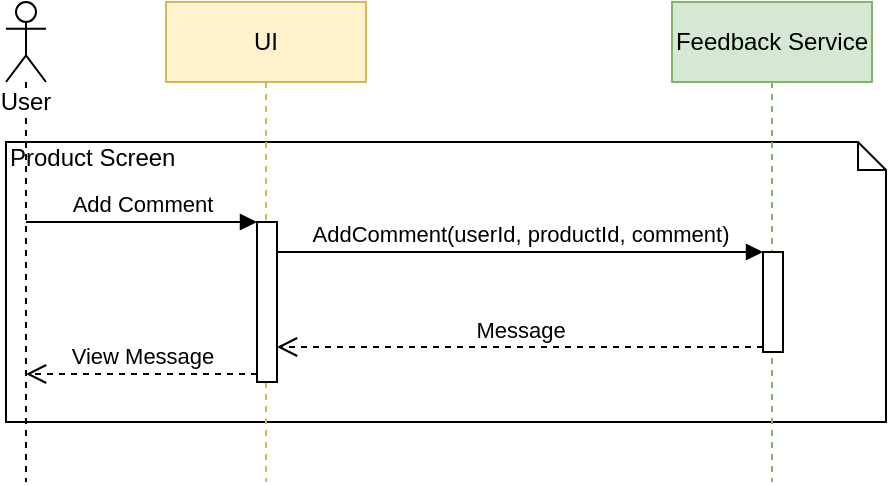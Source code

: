 <mxfile version="10.6.0" type="device"><diagram id="y60w68NNNRproNMDmVrX" name="Page-1"><mxGraphModel dx="1343" dy="776" grid="1" gridSize="10" guides="1" tooltips="1" connect="1" arrows="1" fold="1" page="1" pageScale="1" pageWidth="827" pageHeight="1169" math="0" shadow="0"><root><mxCell id="0"/><mxCell id="1" parent="0"/><mxCell id="E-OyxYthd7Yl_5yXtObj-7" value="Product Screen" style="shape=note;whiteSpace=wrap;html=1;size=14;verticalAlign=top;align=left;spacingTop=-6;" vertex="1" parent="1"><mxGeometry x="30" y="100" width="440" height="140" as="geometry"/></mxCell><mxCell id="KdrdmWP51g58Jh3EcovY-4" value="User" style="shape=umlLifeline;participant=umlActor;perimeter=lifelinePerimeter;whiteSpace=wrap;html=1;container=1;collapsible=0;recursiveResize=0;verticalAlign=top;spacingTop=36;labelBackgroundColor=#ffffff;outlineConnect=0;" parent="1" vertex="1"><mxGeometry x="30" y="30" width="20" height="240" as="geometry"/></mxCell><mxCell id="KdrdmWP51g58Jh3EcovY-5" value="UI" style="shape=umlLifeline;perimeter=lifelinePerimeter;whiteSpace=wrap;html=1;container=1;collapsible=0;recursiveResize=0;outlineConnect=0;fillColor=#fff2cc;strokeColor=#d6b656;" parent="1" vertex="1"><mxGeometry x="110" y="30" width="100" height="240" as="geometry"/></mxCell><mxCell id="KdrdmWP51g58Jh3EcovY-42" value="" style="html=1;points=[];perimeter=orthogonalPerimeter;" parent="KdrdmWP51g58Jh3EcovY-5" vertex="1"><mxGeometry x="45.5" y="110" width="10" height="80" as="geometry"/></mxCell><mxCell id="KdrdmWP51g58Jh3EcovY-19" value="Feedback Service" style="shape=umlLifeline;perimeter=lifelinePerimeter;whiteSpace=wrap;html=1;container=1;collapsible=0;recursiveResize=0;outlineConnect=0;fillColor=#d5e8d4;strokeColor=#82b366;" parent="1" vertex="1"><mxGeometry x="363" y="30" width="100" height="240" as="geometry"/></mxCell><mxCell id="KdrdmWP51g58Jh3EcovY-43" value="" style="html=1;points=[];perimeter=orthogonalPerimeter;" parent="KdrdmWP51g58Jh3EcovY-19" vertex="1"><mxGeometry x="45.5" y="125" width="10" height="50" as="geometry"/></mxCell><mxCell id="KdrdmWP51g58Jh3EcovY-46" value="AddComment(userId, productId, comment)" style="html=1;verticalAlign=bottom;endArrow=block;entryX=0;entryY=0;" parent="1" source="KdrdmWP51g58Jh3EcovY-42" target="KdrdmWP51g58Jh3EcovY-43" edge="1"><mxGeometry relative="1" as="geometry"><mxPoint x="440.5" y="145" as="sourcePoint"/></mxGeometry></mxCell><mxCell id="KdrdmWP51g58Jh3EcovY-47" value="Message" style="html=1;verticalAlign=bottom;endArrow=open;dashed=1;endSize=8;exitX=0;exitY=0.95;" parent="1" source="KdrdmWP51g58Jh3EcovY-43" target="KdrdmWP51g58Jh3EcovY-42" edge="1"><mxGeometry relative="1" as="geometry"><mxPoint x="440.5" y="221" as="targetPoint"/></mxGeometry></mxCell><mxCell id="KdrdmWP51g58Jh3EcovY-44" value="Add Comment" style="html=1;verticalAlign=bottom;endArrow=block;entryX=0;entryY=0;" parent="1" target="KdrdmWP51g58Jh3EcovY-42" edge="1"><mxGeometry relative="1" as="geometry"><mxPoint x="40" y="140" as="sourcePoint"/></mxGeometry></mxCell><mxCell id="KdrdmWP51g58Jh3EcovY-45" value="View Message" style="html=1;verticalAlign=bottom;endArrow=open;dashed=1;endSize=8;exitX=0;exitY=0.95;" parent="1" source="KdrdmWP51g58Jh3EcovY-42" edge="1"><mxGeometry relative="1" as="geometry"><mxPoint x="40" y="216" as="targetPoint"/></mxGeometry></mxCell></root></mxGraphModel></diagram></mxfile>